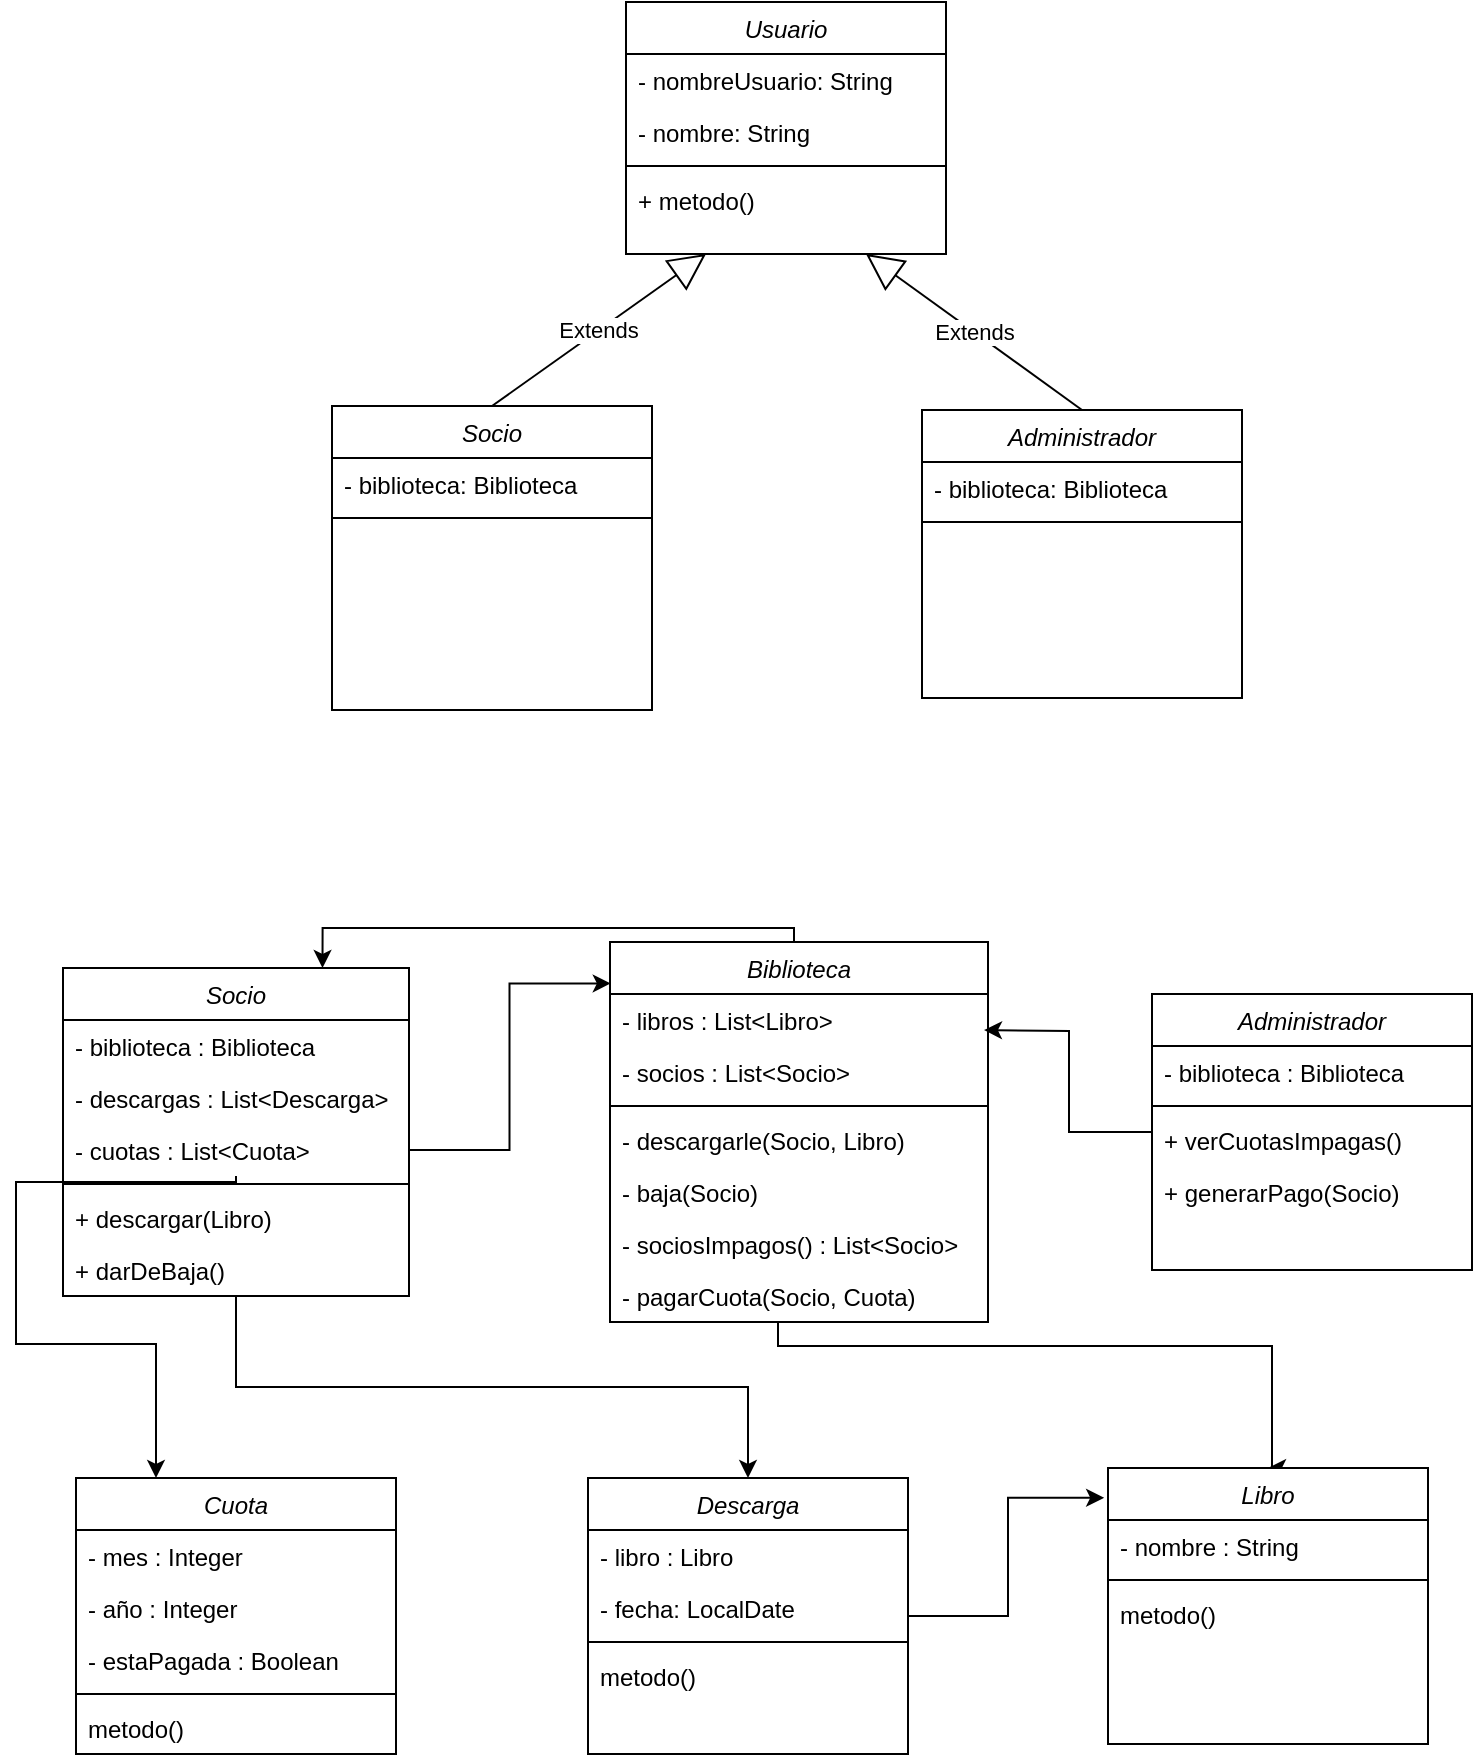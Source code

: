 <mxfile version="20.0.1" type="device"><diagram id="C5RBs43oDa-KdzZeNtuy" name="Page-1"><mxGraphModel dx="1561" dy="1976" grid="0" gridSize="10" guides="1" tooltips="1" connect="1" arrows="1" fold="1" page="1" pageScale="1" pageWidth="827" pageHeight="1169" math="0" shadow="0"><root><mxCell id="WIyWlLk6GJQsqaUBKTNV-0"/><mxCell id="WIyWlLk6GJQsqaUBKTNV-1" parent="WIyWlLk6GJQsqaUBKTNV-0"/><mxCell id="S8iQju3nLtN7XKjLj1rx-17" style="edgeStyle=orthogonalEdgeStyle;rounded=0;orthogonalLoop=1;jettySize=auto;html=1;entryX=0.5;entryY=0;entryDx=0;entryDy=0;" edge="1" parent="WIyWlLk6GJQsqaUBKTNV-1" source="zkfFHV4jXpPFQw0GAbJ--0" target="S8iQju3nLtN7XKjLj1rx-0"><mxGeometry relative="1" as="geometry"><Array as="points"><mxPoint x="403" y="257"/><mxPoint x="650" y="257"/></Array></mxGeometry></mxCell><mxCell id="S8iQju3nLtN7XKjLj1rx-38" style="edgeStyle=orthogonalEdgeStyle;rounded=0;orthogonalLoop=1;jettySize=auto;html=1;entryX=0.75;entryY=0;entryDx=0;entryDy=0;" edge="1" parent="WIyWlLk6GJQsqaUBKTNV-1" source="zkfFHV4jXpPFQw0GAbJ--0" target="S8iQju3nLtN7XKjLj1rx-4"><mxGeometry relative="1" as="geometry"><Array as="points"><mxPoint x="411" y="48"/><mxPoint x="175" y="48"/></Array></mxGeometry></mxCell><mxCell id="zkfFHV4jXpPFQw0GAbJ--0" value="Biblioteca" style="swimlane;fontStyle=2;align=center;verticalAlign=top;childLayout=stackLayout;horizontal=1;startSize=26;horizontalStack=0;resizeParent=1;resizeLast=0;collapsible=1;marginBottom=0;rounded=0;shadow=0;strokeWidth=1;" parent="WIyWlLk6GJQsqaUBKTNV-1" vertex="1"><mxGeometry x="319" y="55" width="189" height="190" as="geometry"><mxRectangle x="230" y="140" width="160" height="26" as="alternateBounds"/></mxGeometry></mxCell><mxCell id="S8iQju3nLtN7XKjLj1rx-37" value="- libros : List&lt;Libro&gt;" style="text;align=left;verticalAlign=top;spacingLeft=4;spacingRight=4;overflow=hidden;rotatable=0;points=[[0,0.5],[1,0.5]];portConstraint=eastwest;" vertex="1" parent="zkfFHV4jXpPFQw0GAbJ--0"><mxGeometry y="26" width="189" height="26" as="geometry"/></mxCell><mxCell id="zkfFHV4jXpPFQw0GAbJ--1" value="- socios : List&lt;Socio&gt;" style="text;align=left;verticalAlign=top;spacingLeft=4;spacingRight=4;overflow=hidden;rotatable=0;points=[[0,0.5],[1,0.5]];portConstraint=eastwest;" parent="zkfFHV4jXpPFQw0GAbJ--0" vertex="1"><mxGeometry y="52" width="189" height="26" as="geometry"/></mxCell><mxCell id="zkfFHV4jXpPFQw0GAbJ--4" value="" style="line;html=1;strokeWidth=1;align=left;verticalAlign=middle;spacingTop=-1;spacingLeft=3;spacingRight=3;rotatable=0;labelPosition=right;points=[];portConstraint=eastwest;" parent="zkfFHV4jXpPFQw0GAbJ--0" vertex="1"><mxGeometry y="78" width="189" height="8" as="geometry"/></mxCell><mxCell id="S8iQju3nLtN7XKjLj1rx-34" value="- descargarle(Socio, Libro)" style="text;align=left;verticalAlign=top;spacingLeft=4;spacingRight=4;overflow=hidden;rotatable=0;points=[[0,0.5],[1,0.5]];portConstraint=eastwest;" vertex="1" parent="zkfFHV4jXpPFQw0GAbJ--0"><mxGeometry y="86" width="189" height="26" as="geometry"/></mxCell><mxCell id="S8iQju3nLtN7XKjLj1rx-36" value="- baja(Socio)" style="text;align=left;verticalAlign=top;spacingLeft=4;spacingRight=4;overflow=hidden;rotatable=0;points=[[0,0.5],[1,0.5]];portConstraint=eastwest;" vertex="1" parent="zkfFHV4jXpPFQw0GAbJ--0"><mxGeometry y="112" width="189" height="26" as="geometry"/></mxCell><mxCell id="S8iQju3nLtN7XKjLj1rx-39" value="- sociosImpagos() : List&lt;Socio&gt;" style="text;align=left;verticalAlign=top;spacingLeft=4;spacingRight=4;overflow=hidden;rotatable=0;points=[[0,0.5],[1,0.5]];portConstraint=eastwest;" vertex="1" parent="zkfFHV4jXpPFQw0GAbJ--0"><mxGeometry y="138" width="189" height="26" as="geometry"/></mxCell><mxCell id="zkfFHV4jXpPFQw0GAbJ--5" value="- pagarCuota(Socio, Cuota)" style="text;align=left;verticalAlign=top;spacingLeft=4;spacingRight=4;overflow=hidden;rotatable=0;points=[[0,0.5],[1,0.5]];portConstraint=eastwest;" parent="zkfFHV4jXpPFQw0GAbJ--0" vertex="1"><mxGeometry y="164" width="189" height="26" as="geometry"/></mxCell><mxCell id="S8iQju3nLtN7XKjLj1rx-0" value="Libro" style="swimlane;fontStyle=2;align=center;verticalAlign=top;childLayout=stackLayout;horizontal=1;startSize=26;horizontalStack=0;resizeParent=1;resizeLast=0;collapsible=1;marginBottom=0;rounded=0;shadow=0;strokeWidth=1;" vertex="1" parent="WIyWlLk6GJQsqaUBKTNV-1"><mxGeometry x="568" y="318" width="160" height="138" as="geometry"><mxRectangle x="230" y="140" width="160" height="26" as="alternateBounds"/></mxGeometry></mxCell><mxCell id="S8iQju3nLtN7XKjLj1rx-1" value="- nombre : String" style="text;align=left;verticalAlign=top;spacingLeft=4;spacingRight=4;overflow=hidden;rotatable=0;points=[[0,0.5],[1,0.5]];portConstraint=eastwest;" vertex="1" parent="S8iQju3nLtN7XKjLj1rx-0"><mxGeometry y="26" width="160" height="26" as="geometry"/></mxCell><mxCell id="S8iQju3nLtN7XKjLj1rx-2" value="" style="line;html=1;strokeWidth=1;align=left;verticalAlign=middle;spacingTop=-1;spacingLeft=3;spacingRight=3;rotatable=0;labelPosition=right;points=[];portConstraint=eastwest;" vertex="1" parent="S8iQju3nLtN7XKjLj1rx-0"><mxGeometry y="52" width="160" height="8" as="geometry"/></mxCell><mxCell id="S8iQju3nLtN7XKjLj1rx-3" value="metodo()" style="text;align=left;verticalAlign=top;spacingLeft=4;spacingRight=4;overflow=hidden;rotatable=0;points=[[0,0.5],[1,0.5]];portConstraint=eastwest;" vertex="1" parent="S8iQju3nLtN7XKjLj1rx-0"><mxGeometry y="60" width="160" height="26" as="geometry"/></mxCell><mxCell id="S8iQju3nLtN7XKjLj1rx-27" style="edgeStyle=orthogonalEdgeStyle;rounded=0;orthogonalLoop=1;jettySize=auto;html=1;exitX=0.5;exitY=1;exitDx=0;exitDy=0;" edge="1" parent="WIyWlLk6GJQsqaUBKTNV-1" source="S8iQju3nLtN7XKjLj1rx-4" target="S8iQju3nLtN7XKjLj1rx-22"><mxGeometry relative="1" as="geometry"/></mxCell><mxCell id="S8iQju3nLtN7XKjLj1rx-4" value="Socio" style="swimlane;fontStyle=2;align=center;verticalAlign=top;childLayout=stackLayout;horizontal=1;startSize=26;horizontalStack=0;resizeParent=1;resizeLast=0;collapsible=1;marginBottom=0;rounded=0;shadow=0;strokeWidth=1;" vertex="1" parent="WIyWlLk6GJQsqaUBKTNV-1"><mxGeometry x="45.5" y="68" width="173" height="164" as="geometry"><mxRectangle x="230" y="140" width="160" height="26" as="alternateBounds"/></mxGeometry></mxCell><mxCell id="S8iQju3nLtN7XKjLj1rx-21" value="- biblioteca : Biblioteca" style="text;align=left;verticalAlign=top;spacingLeft=4;spacingRight=4;overflow=hidden;rotatable=0;points=[[0,0.5],[1,0.5]];portConstraint=eastwest;" vertex="1" parent="S8iQju3nLtN7XKjLj1rx-4"><mxGeometry y="26" width="173" height="26" as="geometry"/></mxCell><mxCell id="S8iQju3nLtN7XKjLj1rx-29" value="- descargas : List&lt;Descarga&gt;" style="text;align=left;verticalAlign=top;spacingLeft=4;spacingRight=4;overflow=hidden;rotatable=0;points=[[0,0.5],[1,0.5]];portConstraint=eastwest;" vertex="1" parent="S8iQju3nLtN7XKjLj1rx-4"><mxGeometry y="52" width="173" height="26" as="geometry"/></mxCell><mxCell id="S8iQju3nLtN7XKjLj1rx-5" value="- cuotas : List&lt;Cuota&gt;" style="text;align=left;verticalAlign=top;spacingLeft=4;spacingRight=4;overflow=hidden;rotatable=0;points=[[0,0.5],[1,0.5]];portConstraint=eastwest;" vertex="1" parent="S8iQju3nLtN7XKjLj1rx-4"><mxGeometry y="78" width="173" height="26" as="geometry"/></mxCell><mxCell id="S8iQju3nLtN7XKjLj1rx-6" value="" style="line;html=1;strokeWidth=1;align=left;verticalAlign=middle;spacingTop=-1;spacingLeft=3;spacingRight=3;rotatable=0;labelPosition=right;points=[];portConstraint=eastwest;" vertex="1" parent="S8iQju3nLtN7XKjLj1rx-4"><mxGeometry y="104" width="173" height="8" as="geometry"/></mxCell><mxCell id="S8iQju3nLtN7XKjLj1rx-33" value="+ descargar(Libro)" style="text;align=left;verticalAlign=top;spacingLeft=4;spacingRight=4;overflow=hidden;rotatable=0;points=[[0,0.5],[1,0.5]];portConstraint=eastwest;" vertex="1" parent="S8iQju3nLtN7XKjLj1rx-4"><mxGeometry y="112" width="173" height="26" as="geometry"/></mxCell><mxCell id="S8iQju3nLtN7XKjLj1rx-7" value="+ darDeBaja()" style="text;align=left;verticalAlign=top;spacingLeft=4;spacingRight=4;overflow=hidden;rotatable=0;points=[[0,0.5],[1,0.5]];portConstraint=eastwest;" vertex="1" parent="S8iQju3nLtN7XKjLj1rx-4"><mxGeometry y="138" width="173" height="26" as="geometry"/></mxCell><mxCell id="S8iQju3nLtN7XKjLj1rx-8" value="Cuota" style="swimlane;fontStyle=2;align=center;verticalAlign=top;childLayout=stackLayout;horizontal=1;startSize=26;horizontalStack=0;resizeParent=1;resizeLast=0;collapsible=1;marginBottom=0;rounded=0;shadow=0;strokeWidth=1;" vertex="1" parent="WIyWlLk6GJQsqaUBKTNV-1"><mxGeometry x="52" y="323" width="160" height="138" as="geometry"><mxRectangle x="230" y="140" width="160" height="26" as="alternateBounds"/></mxGeometry></mxCell><mxCell id="S8iQju3nLtN7XKjLj1rx-31" value="- mes : Integer" style="text;align=left;verticalAlign=top;spacingLeft=4;spacingRight=4;overflow=hidden;rotatable=0;points=[[0,0.5],[1,0.5]];portConstraint=eastwest;" vertex="1" parent="S8iQju3nLtN7XKjLj1rx-8"><mxGeometry y="26" width="160" height="26" as="geometry"/></mxCell><mxCell id="S8iQju3nLtN7XKjLj1rx-32" value="- año : Integer" style="text;align=left;verticalAlign=top;spacingLeft=4;spacingRight=4;overflow=hidden;rotatable=0;points=[[0,0.5],[1,0.5]];portConstraint=eastwest;" vertex="1" parent="S8iQju3nLtN7XKjLj1rx-8"><mxGeometry y="52" width="160" height="26" as="geometry"/></mxCell><mxCell id="S8iQju3nLtN7XKjLj1rx-9" value="- estaPagada : Boolean" style="text;align=left;verticalAlign=top;spacingLeft=4;spacingRight=4;overflow=hidden;rotatable=0;points=[[0,0.5],[1,0.5]];portConstraint=eastwest;" vertex="1" parent="S8iQju3nLtN7XKjLj1rx-8"><mxGeometry y="78" width="160" height="26" as="geometry"/></mxCell><mxCell id="S8iQju3nLtN7XKjLj1rx-10" value="" style="line;html=1;strokeWidth=1;align=left;verticalAlign=middle;spacingTop=-1;spacingLeft=3;spacingRight=3;rotatable=0;labelPosition=right;points=[];portConstraint=eastwest;" vertex="1" parent="S8iQju3nLtN7XKjLj1rx-8"><mxGeometry y="104" width="160" height="8" as="geometry"/></mxCell><mxCell id="S8iQju3nLtN7XKjLj1rx-11" value="metodo()" style="text;align=left;verticalAlign=top;spacingLeft=4;spacingRight=4;overflow=hidden;rotatable=0;points=[[0,0.5],[1,0.5]];portConstraint=eastwest;" vertex="1" parent="S8iQju3nLtN7XKjLj1rx-8"><mxGeometry y="112" width="160" height="26" as="geometry"/></mxCell><mxCell id="S8iQju3nLtN7XKjLj1rx-35" style="edgeStyle=orthogonalEdgeStyle;rounded=0;orthogonalLoop=1;jettySize=auto;html=1;" edge="1" parent="WIyWlLk6GJQsqaUBKTNV-1" source="S8iQju3nLtN7XKjLj1rx-12"><mxGeometry relative="1" as="geometry"><mxPoint x="506" y="99" as="targetPoint"/></mxGeometry></mxCell><mxCell id="S8iQju3nLtN7XKjLj1rx-12" value="Administrador" style="swimlane;fontStyle=2;align=center;verticalAlign=top;childLayout=stackLayout;horizontal=1;startSize=26;horizontalStack=0;resizeParent=1;resizeLast=0;collapsible=1;marginBottom=0;rounded=0;shadow=0;strokeWidth=1;" vertex="1" parent="WIyWlLk6GJQsqaUBKTNV-1"><mxGeometry x="590" y="81" width="160" height="138" as="geometry"><mxRectangle x="230" y="140" width="160" height="26" as="alternateBounds"/></mxGeometry></mxCell><mxCell id="S8iQju3nLtN7XKjLj1rx-13" value="- biblioteca : Biblioteca" style="text;align=left;verticalAlign=top;spacingLeft=4;spacingRight=4;overflow=hidden;rotatable=0;points=[[0,0.5],[1,0.5]];portConstraint=eastwest;" vertex="1" parent="S8iQju3nLtN7XKjLj1rx-12"><mxGeometry y="26" width="160" height="26" as="geometry"/></mxCell><mxCell id="S8iQju3nLtN7XKjLj1rx-14" value="" style="line;html=1;strokeWidth=1;align=left;verticalAlign=middle;spacingTop=-1;spacingLeft=3;spacingRight=3;rotatable=0;labelPosition=right;points=[];portConstraint=eastwest;" vertex="1" parent="S8iQju3nLtN7XKjLj1rx-12"><mxGeometry y="52" width="160" height="8" as="geometry"/></mxCell><mxCell id="S8iQju3nLtN7XKjLj1rx-15" value="+ verCuotasImpagas()" style="text;align=left;verticalAlign=top;spacingLeft=4;spacingRight=4;overflow=hidden;rotatable=0;points=[[0,0.5],[1,0.5]];portConstraint=eastwest;" vertex="1" parent="S8iQju3nLtN7XKjLj1rx-12"><mxGeometry y="60" width="160" height="26" as="geometry"/></mxCell><mxCell id="S8iQju3nLtN7XKjLj1rx-40" value="+ generarPago(Socio)" style="text;align=left;verticalAlign=top;spacingLeft=4;spacingRight=4;overflow=hidden;rotatable=0;points=[[0,0.5],[1,0.5]];portConstraint=eastwest;" vertex="1" parent="S8iQju3nLtN7XKjLj1rx-12"><mxGeometry y="86" width="160" height="26" as="geometry"/></mxCell><mxCell id="S8iQju3nLtN7XKjLj1rx-16" style="edgeStyle=orthogonalEdgeStyle;rounded=0;orthogonalLoop=1;jettySize=auto;html=1;entryX=0.002;entryY=0.109;entryDx=0;entryDy=0;entryPerimeter=0;" edge="1" parent="WIyWlLk6GJQsqaUBKTNV-1" source="S8iQju3nLtN7XKjLj1rx-5" target="zkfFHV4jXpPFQw0GAbJ--0"><mxGeometry relative="1" as="geometry"/></mxCell><mxCell id="S8iQju3nLtN7XKjLj1rx-28" style="edgeStyle=orthogonalEdgeStyle;rounded=0;orthogonalLoop=1;jettySize=auto;html=1;entryX=-0.012;entryY=0.108;entryDx=0;entryDy=0;entryPerimeter=0;" edge="1" parent="WIyWlLk6GJQsqaUBKTNV-1" source="S8iQju3nLtN7XKjLj1rx-22" target="S8iQju3nLtN7XKjLj1rx-0"><mxGeometry relative="1" as="geometry"/></mxCell><mxCell id="S8iQju3nLtN7XKjLj1rx-22" value="Descarga" style="swimlane;fontStyle=2;align=center;verticalAlign=top;childLayout=stackLayout;horizontal=1;startSize=26;horizontalStack=0;resizeParent=1;resizeLast=0;collapsible=1;marginBottom=0;rounded=0;shadow=0;strokeWidth=1;" vertex="1" parent="WIyWlLk6GJQsqaUBKTNV-1"><mxGeometry x="308" y="323" width="160" height="138" as="geometry"><mxRectangle x="230" y="140" width="160" height="26" as="alternateBounds"/></mxGeometry></mxCell><mxCell id="S8iQju3nLtN7XKjLj1rx-26" value="- libro : Libro" style="text;align=left;verticalAlign=top;spacingLeft=4;spacingRight=4;overflow=hidden;rotatable=0;points=[[0,0.5],[1,0.5]];portConstraint=eastwest;" vertex="1" parent="S8iQju3nLtN7XKjLj1rx-22"><mxGeometry y="26" width="160" height="26" as="geometry"/></mxCell><mxCell id="S8iQju3nLtN7XKjLj1rx-23" value="- fecha: LocalDate" style="text;align=left;verticalAlign=top;spacingLeft=4;spacingRight=4;overflow=hidden;rotatable=0;points=[[0,0.5],[1,0.5]];portConstraint=eastwest;" vertex="1" parent="S8iQju3nLtN7XKjLj1rx-22"><mxGeometry y="52" width="160" height="26" as="geometry"/></mxCell><mxCell id="S8iQju3nLtN7XKjLj1rx-24" value="" style="line;html=1;strokeWidth=1;align=left;verticalAlign=middle;spacingTop=-1;spacingLeft=3;spacingRight=3;rotatable=0;labelPosition=right;points=[];portConstraint=eastwest;" vertex="1" parent="S8iQju3nLtN7XKjLj1rx-22"><mxGeometry y="78" width="160" height="8" as="geometry"/></mxCell><mxCell id="S8iQju3nLtN7XKjLj1rx-25" value="metodo()" style="text;align=left;verticalAlign=top;spacingLeft=4;spacingRight=4;overflow=hidden;rotatable=0;points=[[0,0.5],[1,0.5]];portConstraint=eastwest;" vertex="1" parent="S8iQju3nLtN7XKjLj1rx-22"><mxGeometry y="86" width="160" height="26" as="geometry"/></mxCell><mxCell id="S8iQju3nLtN7XKjLj1rx-30" style="edgeStyle=orthogonalEdgeStyle;rounded=0;orthogonalLoop=1;jettySize=auto;html=1;entryX=0.25;entryY=0;entryDx=0;entryDy=0;" edge="1" parent="WIyWlLk6GJQsqaUBKTNV-1" source="S8iQju3nLtN7XKjLj1rx-5" target="S8iQju3nLtN7XKjLj1rx-8"><mxGeometry relative="1" as="geometry"><Array as="points"><mxPoint x="22" y="175"/><mxPoint x="22" y="256"/><mxPoint x="92" y="256"/></Array></mxGeometry></mxCell><mxCell id="S8iQju3nLtN7XKjLj1rx-41" value="Socio" style="swimlane;fontStyle=2;align=center;verticalAlign=top;childLayout=stackLayout;horizontal=1;startSize=26;horizontalStack=0;resizeParent=1;resizeLast=0;collapsible=1;marginBottom=0;rounded=0;shadow=0;strokeWidth=1;" vertex="1" parent="WIyWlLk6GJQsqaUBKTNV-1"><mxGeometry x="180" y="-213" width="160" height="152" as="geometry"><mxRectangle x="230" y="140" width="160" height="26" as="alternateBounds"/></mxGeometry></mxCell><mxCell id="S8iQju3nLtN7XKjLj1rx-42" value="- biblioteca: Biblioteca" style="text;align=left;verticalAlign=top;spacingLeft=4;spacingRight=4;overflow=hidden;rotatable=0;points=[[0,0.5],[1,0.5]];portConstraint=eastwest;" vertex="1" parent="S8iQju3nLtN7XKjLj1rx-41"><mxGeometry y="26" width="160" height="26" as="geometry"/></mxCell><mxCell id="S8iQju3nLtN7XKjLj1rx-43" value="" style="line;html=1;strokeWidth=1;align=left;verticalAlign=middle;spacingTop=-1;spacingLeft=3;spacingRight=3;rotatable=0;labelPosition=right;points=[];portConstraint=eastwest;" vertex="1" parent="S8iQju3nLtN7XKjLj1rx-41"><mxGeometry y="52" width="160" height="8" as="geometry"/></mxCell><mxCell id="S8iQju3nLtN7XKjLj1rx-44" value="Administrador" style="swimlane;fontStyle=2;align=center;verticalAlign=top;childLayout=stackLayout;horizontal=1;startSize=26;horizontalStack=0;resizeParent=1;resizeLast=0;collapsible=1;marginBottom=0;rounded=0;shadow=0;strokeWidth=1;" vertex="1" parent="WIyWlLk6GJQsqaUBKTNV-1"><mxGeometry x="475" y="-211" width="160" height="144" as="geometry"><mxRectangle x="230" y="140" width="160" height="26" as="alternateBounds"/></mxGeometry></mxCell><mxCell id="S8iQju3nLtN7XKjLj1rx-45" value="- biblioteca: Biblioteca" style="text;align=left;verticalAlign=top;spacingLeft=4;spacingRight=4;overflow=hidden;rotatable=0;points=[[0,0.5],[1,0.5]];portConstraint=eastwest;rounded=0;shadow=0;html=0;" vertex="1" parent="S8iQju3nLtN7XKjLj1rx-44"><mxGeometry y="26" width="160" height="26" as="geometry"/></mxCell><mxCell id="S8iQju3nLtN7XKjLj1rx-46" value="" style="line;html=1;strokeWidth=1;align=left;verticalAlign=middle;spacingTop=-1;spacingLeft=3;spacingRight=3;rotatable=0;labelPosition=right;points=[];portConstraint=eastwest;" vertex="1" parent="S8iQju3nLtN7XKjLj1rx-44"><mxGeometry y="52" width="160" height="8" as="geometry"/></mxCell><mxCell id="S8iQju3nLtN7XKjLj1rx-47" value="Usuario" style="swimlane;fontStyle=2;align=center;verticalAlign=top;childLayout=stackLayout;horizontal=1;startSize=26;horizontalStack=0;resizeParent=1;resizeLast=0;collapsible=1;marginBottom=0;rounded=0;shadow=0;strokeWidth=1;" vertex="1" parent="WIyWlLk6GJQsqaUBKTNV-1"><mxGeometry x="327" y="-415" width="160" height="126" as="geometry"><mxRectangle x="230" y="140" width="160" height="26" as="alternateBounds"/></mxGeometry></mxCell><mxCell id="S8iQju3nLtN7XKjLj1rx-48" value="- nombreUsuario: String" style="text;align=left;verticalAlign=top;spacingLeft=4;spacingRight=4;overflow=hidden;rotatable=0;points=[[0,0.5],[1,0.5]];portConstraint=eastwest;rounded=0;shadow=0;html=0;" vertex="1" parent="S8iQju3nLtN7XKjLj1rx-47"><mxGeometry y="26" width="160" height="26" as="geometry"/></mxCell><mxCell id="S8iQju3nLtN7XKjLj1rx-49" value="- nombre: String" style="text;align=left;verticalAlign=top;spacingLeft=4;spacingRight=4;overflow=hidden;rotatable=0;points=[[0,0.5],[1,0.5]];portConstraint=eastwest;rounded=0;shadow=0;html=0;" vertex="1" parent="S8iQju3nLtN7XKjLj1rx-47"><mxGeometry y="52" width="160" height="26" as="geometry"/></mxCell><mxCell id="S8iQju3nLtN7XKjLj1rx-50" value="" style="line;html=1;strokeWidth=1;align=left;verticalAlign=middle;spacingTop=-1;spacingLeft=3;spacingRight=3;rotatable=0;labelPosition=right;points=[];portConstraint=eastwest;" vertex="1" parent="S8iQju3nLtN7XKjLj1rx-47"><mxGeometry y="78" width="160" height="8" as="geometry"/></mxCell><mxCell id="S8iQju3nLtN7XKjLj1rx-51" value="+ metodo()" style="text;align=left;verticalAlign=top;spacingLeft=4;spacingRight=4;overflow=hidden;rotatable=0;points=[[0,0.5],[1,0.5]];portConstraint=eastwest;" vertex="1" parent="S8iQju3nLtN7XKjLj1rx-47"><mxGeometry y="86" width="160" height="26" as="geometry"/></mxCell><mxCell id="S8iQju3nLtN7XKjLj1rx-52" value="Extends" style="endArrow=block;endSize=16;endFill=0;html=1;rounded=0;exitX=0.5;exitY=0;exitDx=0;exitDy=0;entryX=0.25;entryY=1;entryDx=0;entryDy=0;" edge="1" parent="WIyWlLk6GJQsqaUBKTNV-1" source="S8iQju3nLtN7XKjLj1rx-41" target="S8iQju3nLtN7XKjLj1rx-47"><mxGeometry width="160" relative="1" as="geometry"><mxPoint x="268" y="-248" as="sourcePoint"/><mxPoint x="428" y="-248" as="targetPoint"/></mxGeometry></mxCell><mxCell id="S8iQju3nLtN7XKjLj1rx-53" value="Extends" style="endArrow=block;endSize=16;endFill=0;html=1;rounded=0;exitX=0.5;exitY=0;exitDx=0;exitDy=0;entryX=0.75;entryY=1;entryDx=0;entryDy=0;" edge="1" parent="WIyWlLk6GJQsqaUBKTNV-1" source="S8iQju3nLtN7XKjLj1rx-44" target="S8iQju3nLtN7XKjLj1rx-47"><mxGeometry width="160" relative="1" as="geometry"><mxPoint x="270" y="-203" as="sourcePoint"/><mxPoint x="377" y="-279" as="targetPoint"/></mxGeometry></mxCell></root></mxGraphModel></diagram></mxfile>